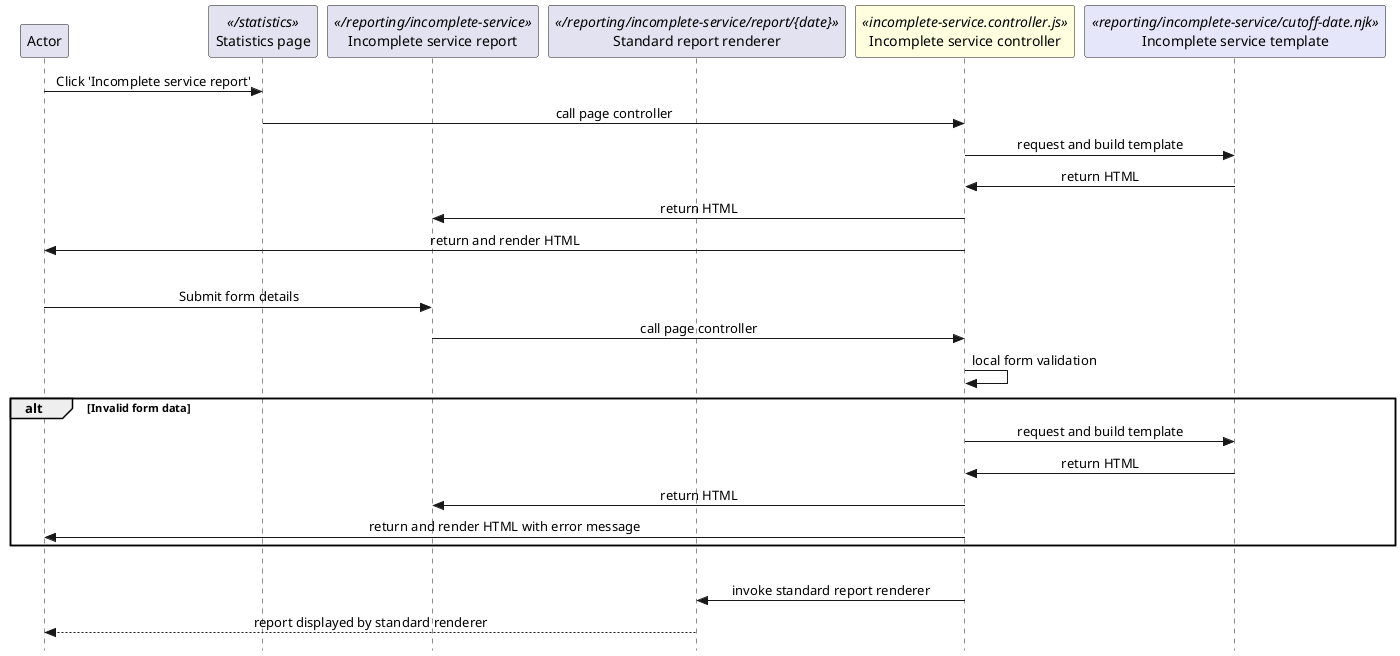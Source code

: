 @startuml incomplete-service-report

skinparam Style strictuml 
skinparam SequenceMessageAlignment center

participant Actor

''' LOCAL ROUTING
participant "Statistics page" as HomePage <</statistics>>
participant "Incomplete service report" as SelectPage <</reporting/incomplete-service>>
participant "Standard report renderer" as ReportPage <</reporting/incomplete-service/report/{date}>>

''' CONTROLLER AND REQUEST OBJECTS
participant "Incomplete service controller" as Controller <<incomplete-service.controller.js>> #LightYellow

''' TEMPLATES
participant "Incomplete service template" as Template <<reporting/incomplete-service/cutoff-date.njk>> #lavender

Actor -> HomePage : Click 'Incomplete service report'

' Select renderer
HomePage -> Controller : call page controller
Controller -> Template : request and build template
Controller <- Template : return HTML
SelectPage <- Controller : return HTML
Actor <- Controller : return and render HTML
|||

Actor -> SelectPage : Submit form details
SelectPage -> Controller : call page controller
Controller -> Controller : local form validation

alt Invalid form data
  Controller -> Template : request and build template
  Controller <- Template : return HTML
  SelectPage <- Controller : return HTML
  Actor <- Controller : return and render HTML with error message
end
|||

ReportPage <- Controller : invoke standard report renderer

Actor <-- ReportPage : report displayed by standard renderer